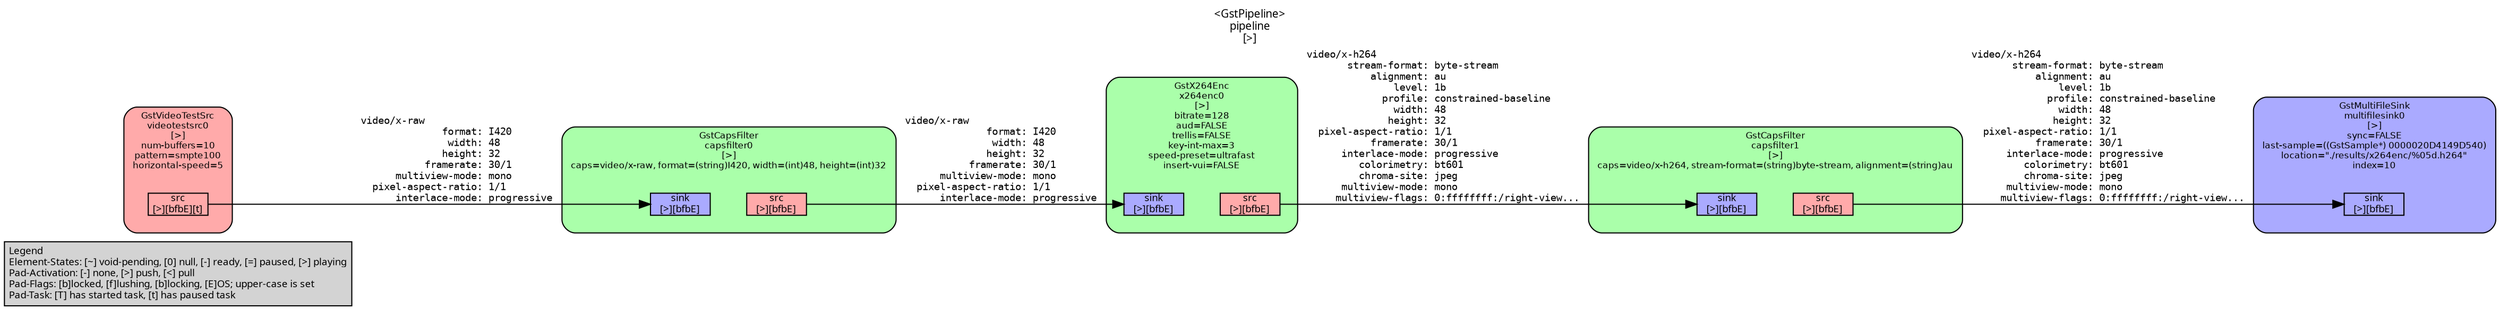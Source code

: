 digraph pipeline {
  rankdir=LR;
  fontname="sans";
  fontsize="10";
  labelloc=t;
  nodesep=.1;
  ranksep=.2;
  label="<GstPipeline>\npipeline\n[>]";
  node [style="filled,rounded", shape=box, fontsize="9", fontname="sans", margin="0.0,0.0"];
  edge [labelfontsize="6", fontsize="9", fontname="monospace"];
  
  legend [
    pos="0,0!",
    margin="0.05,0.05",
    style="filled",
    label="Legend\lElement-States: [~] void-pending, [0] null, [-] ready, [=] paused, [>] playing\lPad-Activation: [-] none, [>] push, [<] pull\lPad-Flags: [b]locked, [f]lushing, [b]locking, [E]OS; upper-case is set\lPad-Task: [T] has started task, [t] has paused task\l",
  ];
  subgraph cluster_capsfilter1_0000020D414D0BD0 {
    fontname="Bitstream Vera Sans";
    fontsize="8";
    style="filled,rounded";
    color=black;
    label="GstCapsFilter\ncapsfilter1\n[>]\ncaps=video/x-h264, stream-format=(string)byte-stream, alignment=(string)au";
    subgraph cluster_capsfilter1_0000020D414D0BD0_sink {
      label="";
      style="invis";
      capsfilter1_0000020D414D0BD0_sink_0000020D41389590 [color=black, fillcolor="#aaaaff", label="sink\n[>][bfbE]", height="0.2", style="filled,solid"];
    }

    subgraph cluster_capsfilter1_0000020D414D0BD0_src {
      label="";
      style="invis";
      capsfilter1_0000020D414D0BD0_src_0000020D413897E0 [color=black, fillcolor="#ffaaaa", label="src\n[>][bfbE]", height="0.2", style="filled,solid"];
    }

    capsfilter1_0000020D414D0BD0_sink_0000020D41389590 -> capsfilter1_0000020D414D0BD0_src_0000020D413897E0 [style="invis"];
    fillcolor="#aaffaa";
  }

  capsfilter1_0000020D414D0BD0_src_0000020D413897E0 -> multifilesink0_0000020D41389210_sink_0000020D3F4EB840 [label="video/x-h264\l       stream-format: byte-stream\l           alignment: au\l               level: 1b\l             profile: constrained-baseline\l               width: 48\l              height: 32\l  pixel-aspect-ratio: 1/1\l           framerate: 30/1\l      interlace-mode: progressive\l         colorimetry: bt601\l         chroma-site: jpeg\l      multiview-mode: mono\l     multiview-flags: 0:ffffffff:/right-view...\l"]
  subgraph cluster_capsfilter0_0000020D414D0640 {
    fontname="Bitstream Vera Sans";
    fontsize="8";
    style="filled,rounded";
    color=black;
    label="GstCapsFilter\ncapsfilter0\n[>]\ncaps=video/x-raw, format=(string)I420, width=(int)48, height=(int)32";
    subgraph cluster_capsfilter0_0000020D414D0640_sink {
      label="";
      style="invis";
      capsfilter0_0000020D414D0640_sink_0000020D41367790 [color=black, fillcolor="#aaaaff", label="sink\n[>][bfbE]", height="0.2", style="filled,solid"];
    }

    subgraph cluster_capsfilter0_0000020D414D0640_src {
      label="";
      style="invis";
      capsfilter0_0000020D414D0640_src_0000020D414D08F0 [color=black, fillcolor="#ffaaaa", label="src\n[>][bfbE]", height="0.2", style="filled,solid"];
    }

    capsfilter0_0000020D414D0640_sink_0000020D41367790 -> capsfilter0_0000020D414D0640_src_0000020D414D08F0 [style="invis"];
    fillcolor="#aaffaa";
  }

  capsfilter0_0000020D414D0640_src_0000020D414D08F0 -> x264enc0_0000020D413802F0_sink_0000020D3F4D09A0 [label="video/x-raw\l              format: I420\l               width: 48\l              height: 32\l           framerate: 30/1\l      multiview-mode: mono\l  pixel-aspect-ratio: 1/1\l      interlace-mode: progressive\l"]
  subgraph cluster_multifilesink0_0000020D41389210 {
    fontname="Bitstream Vera Sans";
    fontsize="8";
    style="filled,rounded";
    color=black;
    label="GstMultiFileSink\nmultifilesink0\n[>]\nsync=FALSE\nlast-sample=((GstSample*) 0000020D4149D540)\nlocation=\"./results/x264enc/%05d.h264\"\nindex=10";
    subgraph cluster_multifilesink0_0000020D41389210_sink {
      label="";
      style="invis";
      multifilesink0_0000020D41389210_sink_0000020D3F4EB840 [color=black, fillcolor="#aaaaff", label="sink\n[>][bfbE]", height="0.2", style="filled,solid"];
    }

    fillcolor="#aaaaff";
  }

  subgraph cluster_x264enc0_0000020D413802F0 {
    fontname="Bitstream Vera Sans";
    fontsize="8";
    style="filled,rounded";
    color=black;
    label="GstX264Enc\nx264enc0\n[>]\nbitrate=128\naud=FALSE\ntrellis=FALSE\nkey-int-max=3\nspeed-preset=ultrafast\ninsert-vui=FALSE";
    subgraph cluster_x264enc0_0000020D413802F0_sink {
      label="";
      style="invis";
      x264enc0_0000020D413802F0_sink_0000020D3F4D09A0 [color=black, fillcolor="#aaaaff", label="sink\n[>][bfbE]", height="0.2", style="filled,solid"];
    }

    subgraph cluster_x264enc0_0000020D413802F0_src {
      label="";
      style="invis";
      x264enc0_0000020D413802F0_src_0000020D41339470 [color=black, fillcolor="#ffaaaa", label="src\n[>][bfbE]", height="0.2", style="filled,solid"];
    }

    x264enc0_0000020D413802F0_sink_0000020D3F4D09A0 -> x264enc0_0000020D413802F0_src_0000020D41339470 [style="invis"];
    fillcolor="#aaffaa";
  }

  x264enc0_0000020D413802F0_src_0000020D41339470 -> capsfilter1_0000020D414D0BD0_sink_0000020D41389590 [label="video/x-h264\l       stream-format: byte-stream\l           alignment: au\l               level: 1b\l             profile: constrained-baseline\l               width: 48\l              height: 32\l  pixel-aspect-ratio: 1/1\l           framerate: 30/1\l      interlace-mode: progressive\l         colorimetry: bt601\l         chroma-site: jpeg\l      multiview-mode: mono\l     multiview-flags: 0:ffffffff:/right-view...\l"]
  subgraph cluster_videotestsrc0_0000020D413EE9D0 {
    fontname="Bitstream Vera Sans";
    fontsize="8";
    style="filled,rounded";
    color=black;
    label="GstVideoTestSrc\nvideotestsrc0\n[>]\nnum-buffers=10\npattern=smpte100\nhorizontal-speed=5";
    subgraph cluster_videotestsrc0_0000020D413EE9D0_src {
      label="";
      style="invis";
      videotestsrc0_0000020D413EE9D0_src_0000020D3F504E20 [color=black, fillcolor="#ffaaaa", label="src\n[>][bfbE][t]", height="0.2", style="filled,solid"];
    }

    fillcolor="#ffaaaa";
  }

  videotestsrc0_0000020D413EE9D0_src_0000020D3F504E20 -> capsfilter0_0000020D414D0640_sink_0000020D41367790 [label="video/x-raw\l              format: I420\l               width: 48\l              height: 32\l           framerate: 30/1\l      multiview-mode: mono\l  pixel-aspect-ratio: 1/1\l      interlace-mode: progressive\l"]
}
